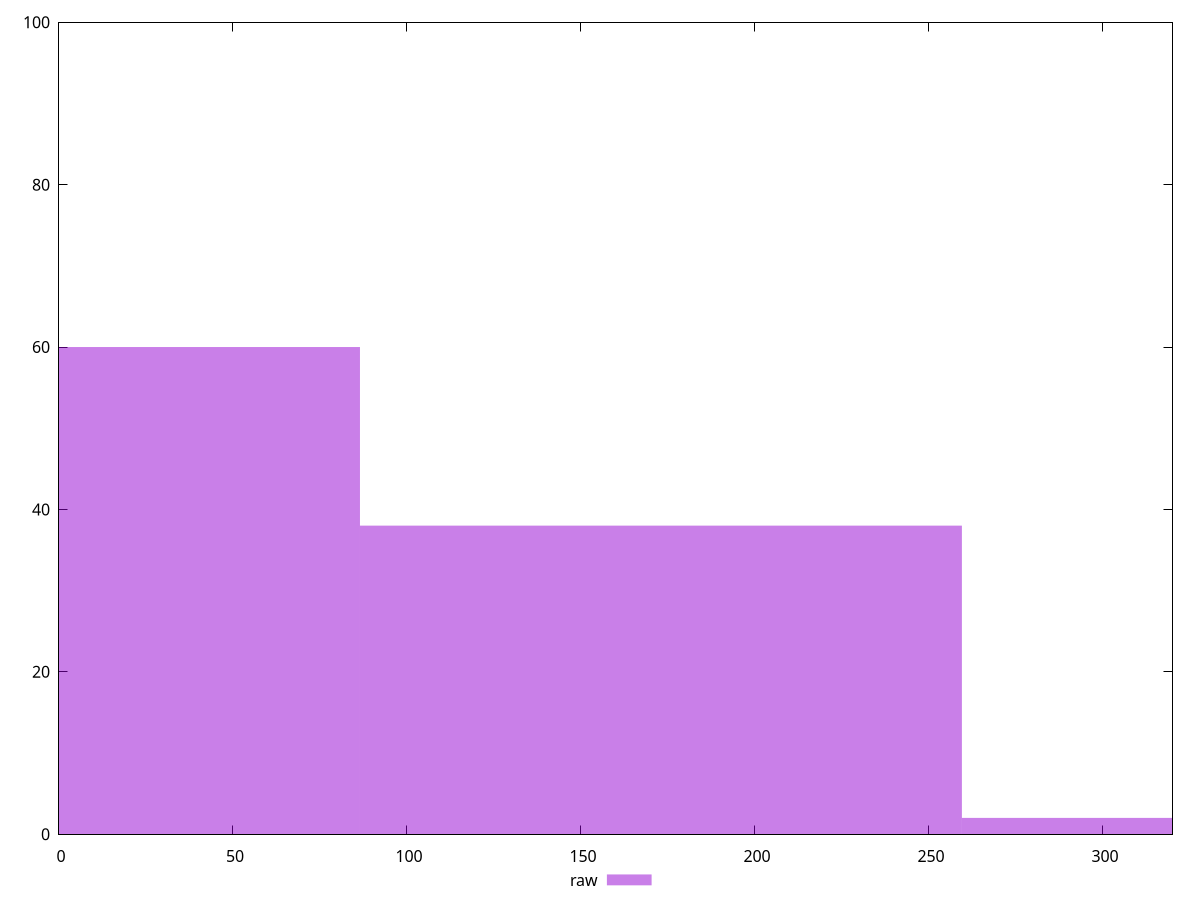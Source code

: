 reset

$raw <<EOF
172.98371734435543 38
0 60
345.96743468871085 2
EOF

set key outside below
set boxwidth 172.98371734435543
set xrange [0:320]
set yrange [0:100]
set style fill transparent solid 0.5 noborder
set terminal svg size 640, 490 enhanced background rgb 'white'
set output "report_00007_2020-12-11T15:55:29.892Z/uses-http2/samples/pages+cached+noadtech/raw/histogram.svg"

plot $raw title "raw" with boxes

reset
